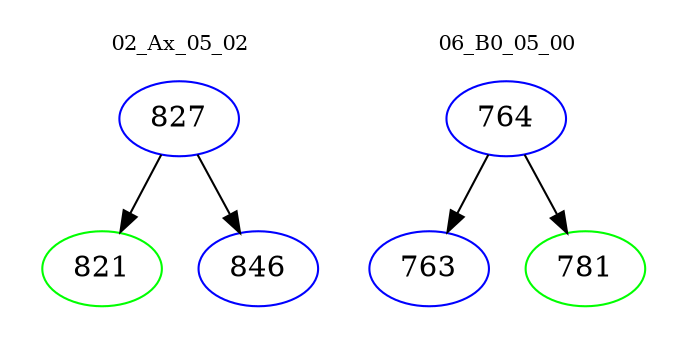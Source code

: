 digraph{
subgraph cluster_0 {
color = white
label = "02_Ax_05_02";
fontsize=10;
T0_827 [label="827", color="blue"]
T0_827 -> T0_821 [color="black"]
T0_821 [label="821", color="green"]
T0_827 -> T0_846 [color="black"]
T0_846 [label="846", color="blue"]
}
subgraph cluster_1 {
color = white
label = "06_B0_05_00";
fontsize=10;
T1_764 [label="764", color="blue"]
T1_764 -> T1_763 [color="black"]
T1_763 [label="763", color="blue"]
T1_764 -> T1_781 [color="black"]
T1_781 [label="781", color="green"]
}
}
